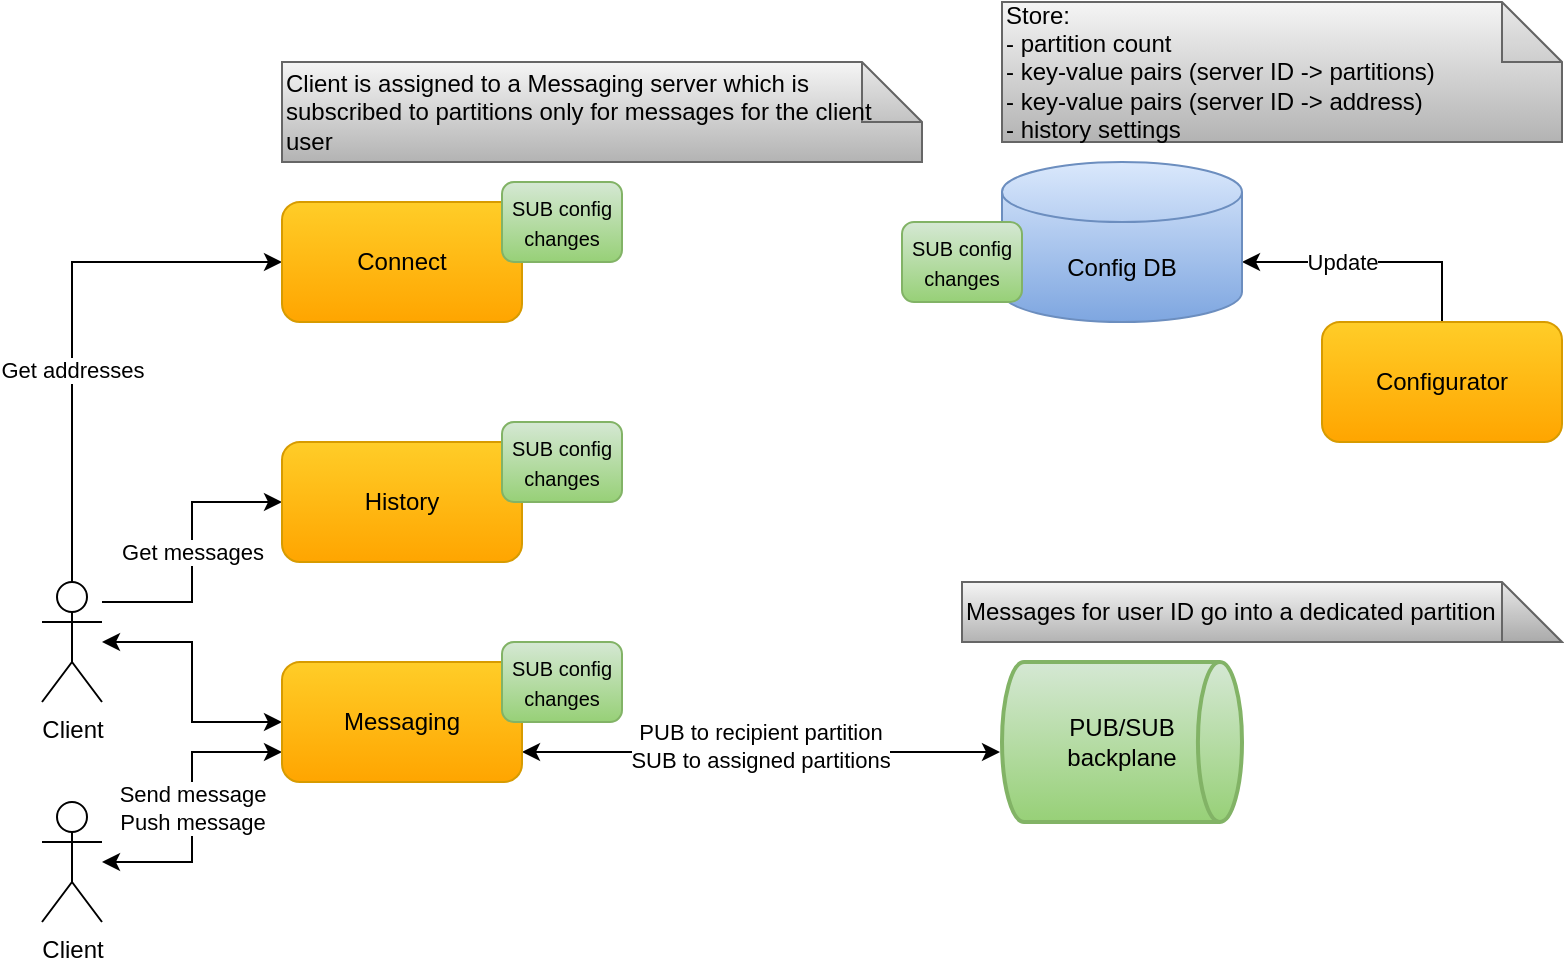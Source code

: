 <mxfile version="14.7.4" type="embed"><diagram id="G4t1x3i_cumIOjZ8GDXV" name="Page-1"><mxGraphModel dx="915" dy="830" grid="1" gridSize="10" guides="1" tooltips="1" connect="1" arrows="1" fold="1" page="1" pageScale="1" pageWidth="850" pageHeight="1100" math="0" shadow="0"><root><mxCell id="0"/><mxCell id="1" parent="0"/><mxCell id="4NMri5ObQx2eB0Vx6lmc-10" value="" style="edgeStyle=orthogonalEdgeStyle;rounded=0;orthogonalLoop=1;jettySize=auto;html=1;entryX=0;entryY=0.5;entryDx=0;entryDy=0;startArrow=classic;startFill=1;" parent="1" source="4NMri5ObQx2eB0Vx6lmc-1" target="4NMri5ObQx2eB0Vx6lmc-4" edge="1"><mxGeometry relative="1" as="geometry"/></mxCell><mxCell id="Gfm62hS2zhEuvZ2v64Gk-5" value="Get addresses" style="edgeStyle=orthogonalEdgeStyle;rounded=0;orthogonalLoop=1;jettySize=auto;html=1;entryX=0;entryY=0.5;entryDx=0;entryDy=0;" parent="1" source="4NMri5ObQx2eB0Vx6lmc-1" target="Gfm62hS2zhEuvZ2v64Gk-1" edge="1"><mxGeometry x="-0.2" relative="1" as="geometry"><Array as="points"><mxPoint x="55" y="170"/></Array><mxPoint as="offset"/></mxGeometry></mxCell><mxCell id="oFcI5581ewMWiinqv_Lf-3" value="Get messages" style="edgeStyle=orthogonalEdgeStyle;rounded=0;orthogonalLoop=1;jettySize=auto;html=1;entryX=0;entryY=0.5;entryDx=0;entryDy=0;" parent="1" source="4NMri5ObQx2eB0Vx6lmc-1" target="oFcI5581ewMWiinqv_Lf-1" edge="1"><mxGeometry relative="1" as="geometry"><Array as="points"><mxPoint x="115" y="340"/><mxPoint x="115" y="290"/></Array></mxGeometry></mxCell><mxCell id="4NMri5ObQx2eB0Vx6lmc-1" value="Client" style="shape=umlActor;verticalLabelPosition=bottom;verticalAlign=top;html=1;outlineConnect=0;" parent="1" vertex="1"><mxGeometry x="40" y="330" width="30" height="60" as="geometry"/></mxCell><mxCell id="4NMri5ObQx2eB0Vx6lmc-13" value="Send message&lt;br&gt;Push message" style="edgeStyle=orthogonalEdgeStyle;rounded=0;orthogonalLoop=1;jettySize=auto;html=1;entryX=0;entryY=0.75;entryDx=0;entryDy=0;startArrow=classic;startFill=1;" parent="1" source="4NMri5ObQx2eB0Vx6lmc-3" target="4NMri5ObQx2eB0Vx6lmc-4" edge="1"><mxGeometry relative="1" as="geometry"/></mxCell><mxCell id="4NMri5ObQx2eB0Vx6lmc-3" value="Client" style="shape=umlActor;verticalLabelPosition=bottom;verticalAlign=top;html=1;outlineConnect=0;" parent="1" vertex="1"><mxGeometry x="40" y="440" width="30" height="60" as="geometry"/></mxCell><mxCell id="4NMri5ObQx2eB0Vx6lmc-16" value="PUB to recipient partition&lt;br&gt;&lt;div&gt;SUB to assigned partitions&lt;/div&gt;" style="rounded=0;orthogonalLoop=1;jettySize=auto;html=1;startArrow=classic;startFill=1;exitX=1;exitY=0.75;exitDx=0;exitDy=0;" parent="1" source="4NMri5ObQx2eB0Vx6lmc-4" edge="1"><mxGeometry x="-0.004" y="2" relative="1" as="geometry"><mxPoint y="-1" as="offset"/><mxPoint x="519" y="415" as="targetPoint"/></mxGeometry></mxCell><mxCell id="4NMri5ObQx2eB0Vx6lmc-4" value="&lt;font style=&quot;font-size: 12px&quot;&gt;Messaging&lt;/font&gt;" style="rounded=1;whiteSpace=wrap;html=1;gradientColor=#ffa500;fillColor=#ffcd28;strokeColor=#d79b00;" parent="1" vertex="1"><mxGeometry x="160" y="370" width="120" height="60" as="geometry"/></mxCell><mxCell id="4NMri5ObQx2eB0Vx6lmc-9" value="PUB/SUB&lt;br&gt;backplane" style="strokeWidth=2;html=1;shape=mxgraph.flowchart.direct_data;whiteSpace=wrap;gradientColor=#97d077;fillColor=#d5e8d4;strokeColor=#82b366;" parent="1" vertex="1"><mxGeometry x="520" y="370" width="120" height="80" as="geometry"/></mxCell><mxCell id="Gfm62hS2zhEuvZ2v64Gk-1" value="&lt;font style=&quot;font-size: 12px&quot;&gt;Connect&lt;/font&gt;" style="rounded=1;whiteSpace=wrap;html=1;gradientColor=#ffa500;fillColor=#ffcd28;strokeColor=#d79b00;" parent="1" vertex="1"><mxGeometry x="160" y="140" width="120" height="60" as="geometry"/></mxCell><mxCell id="QVO6qr5AluIkjkF2SAql-7" value="Update" style="edgeStyle=orthogonalEdgeStyle;rounded=0;orthogonalLoop=1;jettySize=auto;html=1;entryX=1;entryY=0.5;entryDx=0;entryDy=0;entryPerimeter=0;exitX=0.5;exitY=0;exitDx=0;exitDy=0;" parent="1" source="Gfm62hS2zhEuvZ2v64Gk-13" edge="1"><mxGeometry x="0.231" relative="1" as="geometry"><mxPoint as="offset"/><mxPoint x="640" y="170" as="targetPoint"/><Array as="points"><mxPoint x="740" y="170"/></Array></mxGeometry></mxCell><mxCell id="Gfm62hS2zhEuvZ2v64Gk-13" value="Configurator" style="rounded=1;whiteSpace=wrap;html=1;gradientColor=#ffa500;fillColor=#ffcd28;strokeColor=#d79b00;" parent="1" vertex="1"><mxGeometry x="680" y="200" width="120" height="60" as="geometry"/></mxCell><mxCell id="QVO6qr5AluIkjkF2SAql-2" value="Config DB" style="shape=cylinder3;whiteSpace=wrap;html=1;boundedLbl=1;backgroundOutline=1;size=15;gradientColor=#7ea6e0;fillColor=#dae8fc;strokeColor=#6c8ebf;" parent="1" vertex="1"><mxGeometry x="520" y="120" width="120" height="80" as="geometry"/></mxCell><mxCell id="zEOiwxzGmeE4_qA-A_0B-1" value="Messages for user ID go into a dedicated partition" style="shape=note;whiteSpace=wrap;html=1;backgroundOutline=1;darkOpacity=0.05;align=left;gradientColor=#b3b3b3;fillColor=#f5f5f5;strokeColor=#666666;" parent="1" vertex="1"><mxGeometry x="500" y="330" width="300" height="30" as="geometry"/></mxCell><mxCell id="zEOiwxzGmeE4_qA-A_0B-2" value="Store:&lt;br&gt;- partition count&lt;br&gt;- key-value pairs&amp;nbsp;(server ID -&amp;gt; partitions)&lt;br&gt;- key-value pairs&amp;nbsp;(server ID -&amp;gt; address)&lt;br&gt;- history settings" style="shape=note;whiteSpace=wrap;html=1;backgroundOutline=1;darkOpacity=0.05;align=left;gradientColor=#b3b3b3;fillColor=#f5f5f5;strokeColor=#666666;" parent="1" vertex="1"><mxGeometry x="520" y="40" width="280" height="70" as="geometry"/></mxCell><mxCell id="zEOiwxzGmeE4_qA-A_0B-3" value="Client is assigned to a Messaging server which is subscribed to partitions only for messages for the client user" style="shape=note;whiteSpace=wrap;html=1;backgroundOutline=1;darkOpacity=0.05;align=left;gradientColor=#b3b3b3;fillColor=#f5f5f5;strokeColor=#666666;" parent="1" vertex="1"><mxGeometry x="160" y="70" width="320" height="50" as="geometry"/></mxCell><mxCell id="oFcI5581ewMWiinqv_Lf-1" value="&lt;font style=&quot;font-size: 12px&quot;&gt;History&lt;/font&gt;" style="rounded=1;whiteSpace=wrap;html=1;gradientColor=#ffa500;fillColor=#ffcd28;strokeColor=#d79b00;" parent="1" vertex="1"><mxGeometry x="160" y="260" width="120" height="60" as="geometry"/></mxCell><mxCell id="2" value="&lt;font style=&quot;font-size: 10px&quot;&gt;SUB config&lt;br&gt;changes&lt;/font&gt;" style="rounded=1;whiteSpace=wrap;html=1;gradientColor=#97d077;fillColor=#d5e8d4;strokeColor=#82b366;" parent="1" vertex="1"><mxGeometry x="270" y="130" width="60" height="40" as="geometry"/></mxCell><mxCell id="3" value="&lt;font style=&quot;font-size: 10px&quot;&gt;SUB config&lt;br&gt;changes&lt;/font&gt;" style="rounded=1;whiteSpace=wrap;html=1;gradientColor=#97d077;fillColor=#d5e8d4;strokeColor=#82b366;" parent="1" vertex="1"><mxGeometry x="270" y="250" width="60" height="40" as="geometry"/></mxCell><mxCell id="4" value="&lt;font style=&quot;font-size: 10px&quot;&gt;SUB config&lt;br&gt;changes&lt;/font&gt;" style="rounded=1;whiteSpace=wrap;html=1;gradientColor=#97d077;fillColor=#d5e8d4;strokeColor=#82b366;" parent="1" vertex="1"><mxGeometry x="270" y="360" width="60" height="40" as="geometry"/></mxCell><mxCell id="5" value="&lt;font style=&quot;font-size: 10px&quot;&gt;SUB config&lt;br&gt;changes&lt;/font&gt;" style="rounded=1;whiteSpace=wrap;html=1;gradientColor=#97d077;fillColor=#d5e8d4;strokeColor=#82b366;" parent="1" vertex="1"><mxGeometry x="470" y="150" width="60" height="40" as="geometry"/></mxCell></root></mxGraphModel></diagram></mxfile>